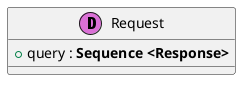 @startuml
''''''''''''''''''''''''''''''''''''''''''
''                                      ''
''  AUTOGENERATED CODE -- DO NOT EDIT!  ''
''                                      ''
''''''''''''''''''''''''''''''''''''''''''

class "Request" as _0 << (D,orchid) >> {
+ query : **Sequence <Response>**
}
@enduml
